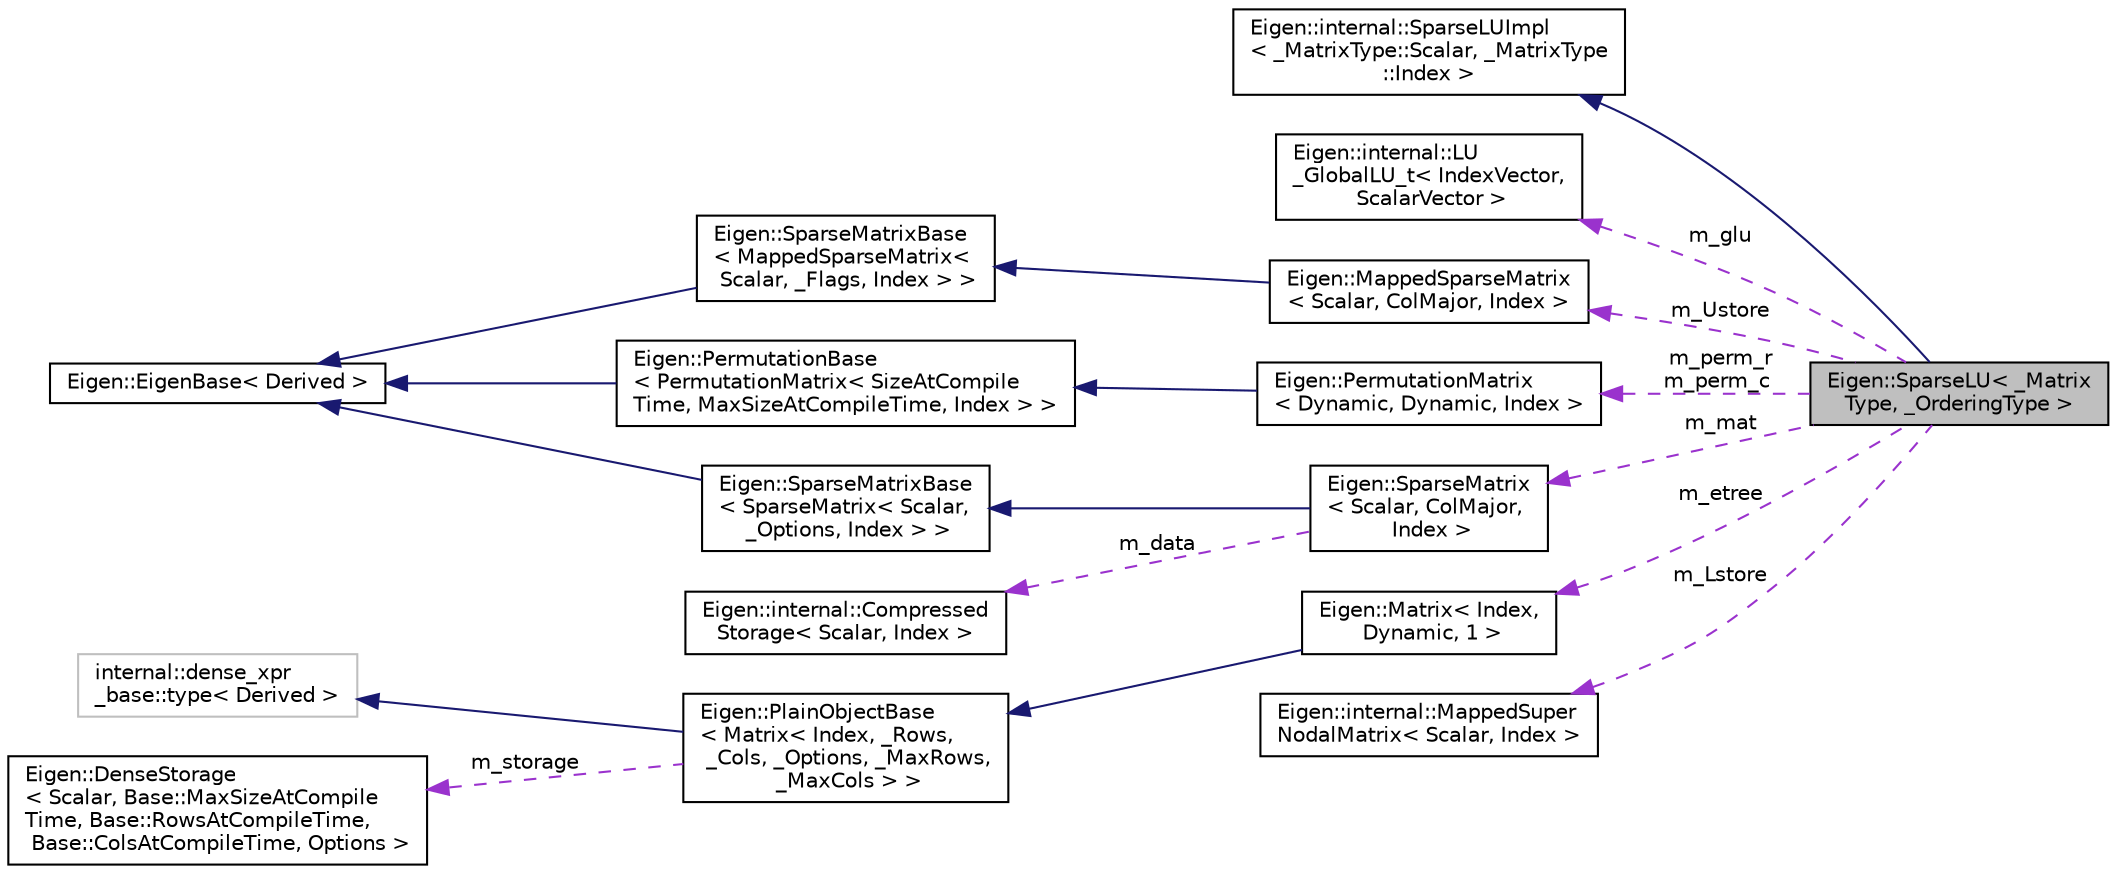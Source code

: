 digraph "Eigen::SparseLU&lt; _MatrixType, _OrderingType &gt;"
{
  edge [fontname="Helvetica",fontsize="10",labelfontname="Helvetica",labelfontsize="10"];
  node [fontname="Helvetica",fontsize="10",shape=record];
  rankdir="LR";
  Node1 [label="Eigen::SparseLU\< _Matrix\lType, _OrderingType \>",height=0.2,width=0.4,color="black", fillcolor="grey75", style="filled", fontcolor="black"];
  Node2 -> Node1 [dir="back",color="midnightblue",fontsize="10",style="solid",fontname="Helvetica"];
  Node2 [label="Eigen::internal::SparseLUImpl\l\< _MatrixType::Scalar, _MatrixType\l::Index \>",height=0.2,width=0.4,color="black", fillcolor="white", style="filled",URL="$class_eigen_1_1internal_1_1_sparse_l_u_impl.html"];
  Node3 -> Node1 [dir="back",color="darkorchid3",fontsize="10",style="dashed",label=" m_glu" ,fontname="Helvetica"];
  Node3 [label="Eigen::internal::LU\l_GlobalLU_t\< IndexVector,\l ScalarVector \>",height=0.2,width=0.4,color="black", fillcolor="white", style="filled",URL="$struct_eigen_1_1internal_1_1_l_u___global_l_u__t.html"];
  Node4 -> Node1 [dir="back",color="darkorchid3",fontsize="10",style="dashed",label=" m_Ustore" ,fontname="Helvetica"];
  Node4 [label="Eigen::MappedSparseMatrix\l\< Scalar, ColMajor, Index \>",height=0.2,width=0.4,color="black", fillcolor="white", style="filled",URL="$class_eigen_1_1_mapped_sparse_matrix.html"];
  Node5 -> Node4 [dir="back",color="midnightblue",fontsize="10",style="solid",fontname="Helvetica"];
  Node5 [label="Eigen::SparseMatrixBase\l\< MappedSparseMatrix\<\l Scalar, _Flags, Index \> \>",height=0.2,width=0.4,color="black", fillcolor="white", style="filled",URL="$class_eigen_1_1_sparse_matrix_base.html",tooltip="Base class of any sparse matrices or sparse expressions. "];
  Node6 -> Node5 [dir="back",color="midnightblue",fontsize="10",style="solid",fontname="Helvetica"];
  Node6 [label="Eigen::EigenBase\< Derived \>",height=0.2,width=0.4,color="black", fillcolor="white", style="filled",URL="$struct_eigen_1_1_eigen_base.html"];
  Node7 -> Node1 [dir="back",color="darkorchid3",fontsize="10",style="dashed",label=" m_etree" ,fontname="Helvetica"];
  Node7 [label="Eigen::Matrix\< Index,\l Dynamic, 1 \>",height=0.2,width=0.4,color="black", fillcolor="white", style="filled",URL="$class_eigen_1_1_matrix.html"];
  Node8 -> Node7 [dir="back",color="midnightblue",fontsize="10",style="solid",fontname="Helvetica"];
  Node8 [label="Eigen::PlainObjectBase\l\< Matrix\< Index, _Rows,\l _Cols, _Options, _MaxRows,\l _MaxCols \> \>",height=0.2,width=0.4,color="black", fillcolor="white", style="filled",URL="$class_eigen_1_1_plain_object_base.html",tooltip="Dense storage base class for matrices and arrays. "];
  Node9 -> Node8 [dir="back",color="midnightblue",fontsize="10",style="solid",fontname="Helvetica"];
  Node9 [label="internal::dense_xpr\l_base::type\< Derived \>",height=0.2,width=0.4,color="grey75", fillcolor="white", style="filled"];
  Node10 -> Node8 [dir="back",color="darkorchid3",fontsize="10",style="dashed",label=" m_storage" ,fontname="Helvetica"];
  Node10 [label="Eigen::DenseStorage\l\< Scalar, Base::MaxSizeAtCompile\lTime, Base::RowsAtCompileTime,\l Base::ColsAtCompileTime, Options \>",height=0.2,width=0.4,color="black", fillcolor="white", style="filled",URL="$class_eigen_1_1_dense_storage.html"];
  Node11 -> Node1 [dir="back",color="darkorchid3",fontsize="10",style="dashed",label=" m_Lstore" ,fontname="Helvetica"];
  Node11 [label="Eigen::internal::MappedSuper\lNodalMatrix\< Scalar, Index \>",height=0.2,width=0.4,color="black", fillcolor="white", style="filled",URL="$class_eigen_1_1internal_1_1_mapped_super_nodal_matrix.html"];
  Node12 -> Node1 [dir="back",color="darkorchid3",fontsize="10",style="dashed",label=" m_perm_r\nm_perm_c" ,fontname="Helvetica"];
  Node12 [label="Eigen::PermutationMatrix\l\< Dynamic, Dynamic, Index \>",height=0.2,width=0.4,color="black", fillcolor="white", style="filled",URL="$class_eigen_1_1_permutation_matrix.html"];
  Node13 -> Node12 [dir="back",color="midnightblue",fontsize="10",style="solid",fontname="Helvetica"];
  Node13 [label="Eigen::PermutationBase\l\< PermutationMatrix\< SizeAtCompile\lTime, MaxSizeAtCompileTime, Index \> \>",height=0.2,width=0.4,color="black", fillcolor="white", style="filled",URL="$class_eigen_1_1_permutation_base.html",tooltip="Base class for permutations. "];
  Node6 -> Node13 [dir="back",color="midnightblue",fontsize="10",style="solid",fontname="Helvetica"];
  Node14 -> Node1 [dir="back",color="darkorchid3",fontsize="10",style="dashed",label=" m_mat" ,fontname="Helvetica"];
  Node14 [label="Eigen::SparseMatrix\l\< Scalar, ColMajor,\l Index \>",height=0.2,width=0.4,color="black", fillcolor="white", style="filled",URL="$class_eigen_1_1_sparse_matrix.html"];
  Node15 -> Node14 [dir="back",color="midnightblue",fontsize="10",style="solid",fontname="Helvetica"];
  Node15 [label="Eigen::SparseMatrixBase\l\< SparseMatrix\< Scalar,\l _Options, Index \> \>",height=0.2,width=0.4,color="black", fillcolor="white", style="filled",URL="$class_eigen_1_1_sparse_matrix_base.html",tooltip="Base class of any sparse matrices or sparse expressions. "];
  Node6 -> Node15 [dir="back",color="midnightblue",fontsize="10",style="solid",fontname="Helvetica"];
  Node16 -> Node14 [dir="back",color="darkorchid3",fontsize="10",style="dashed",label=" m_data" ,fontname="Helvetica"];
  Node16 [label="Eigen::internal::Compressed\lStorage\< Scalar, Index \>",height=0.2,width=0.4,color="black", fillcolor="white", style="filled",URL="$class_eigen_1_1internal_1_1_compressed_storage.html"];
}
